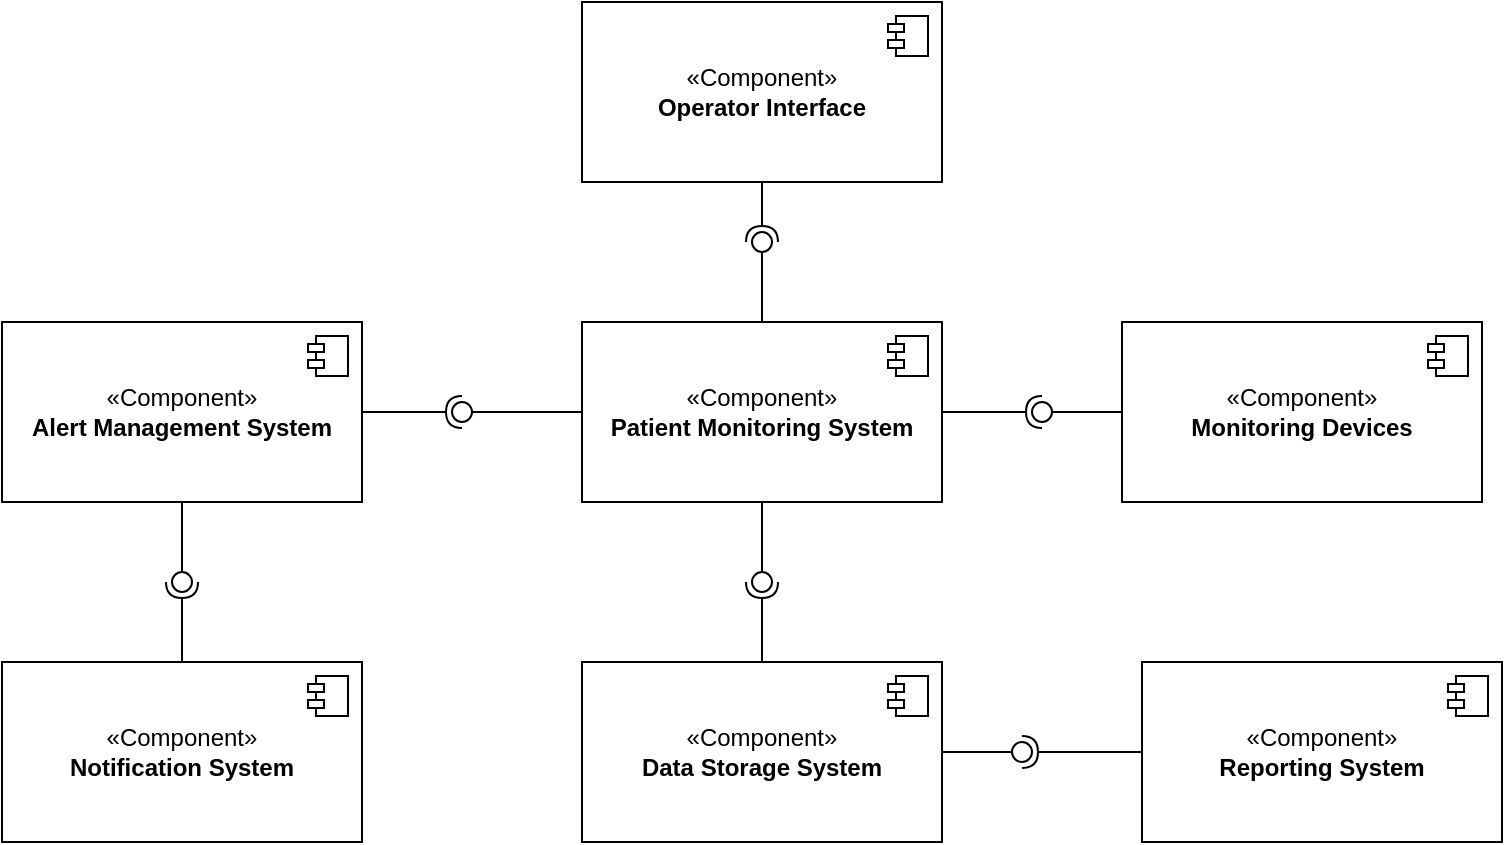 <mxfile version="24.8.3">
  <diagram name="Страница — 1" id="ga42qzcF0dYPDyCzxGdY">
    <mxGraphModel dx="880" dy="468" grid="1" gridSize="10" guides="1" tooltips="1" connect="1" arrows="1" fold="1" page="1" pageScale="1" pageWidth="827" pageHeight="1169" math="0" shadow="0">
      <root>
        <mxCell id="0" />
        <mxCell id="1" parent="0" />
        <mxCell id="_-qzljlEkIvBL5XPAo0N-1" value="«Component»&lt;br&gt;&lt;b&gt;Patient Monitoring System&lt;/b&gt;" style="html=1;dropTarget=0;whiteSpace=wrap;" vertex="1" parent="1">
          <mxGeometry x="340" y="180" width="180" height="90" as="geometry" />
        </mxCell>
        <mxCell id="_-qzljlEkIvBL5XPAo0N-2" value="" style="shape=module;jettyWidth=8;jettyHeight=4;" vertex="1" parent="_-qzljlEkIvBL5XPAo0N-1">
          <mxGeometry x="1" width="20" height="20" relative="1" as="geometry">
            <mxPoint x="-27" y="7" as="offset" />
          </mxGeometry>
        </mxCell>
        <mxCell id="_-qzljlEkIvBL5XPAo0N-3" value="«Component»&lt;br&gt;&lt;b&gt;Monitoring Devices&lt;/b&gt;" style="html=1;dropTarget=0;whiteSpace=wrap;" vertex="1" parent="1">
          <mxGeometry x="610" y="180" width="180" height="90" as="geometry" />
        </mxCell>
        <mxCell id="_-qzljlEkIvBL5XPAo0N-4" value="" style="shape=module;jettyWidth=8;jettyHeight=4;" vertex="1" parent="_-qzljlEkIvBL5XPAo0N-3">
          <mxGeometry x="1" width="20" height="20" relative="1" as="geometry">
            <mxPoint x="-27" y="7" as="offset" />
          </mxGeometry>
        </mxCell>
        <mxCell id="_-qzljlEkIvBL5XPAo0N-5" value="«Component»&lt;br&gt;&lt;b&gt;Data Storage System&lt;/b&gt;" style="html=1;dropTarget=0;whiteSpace=wrap;" vertex="1" parent="1">
          <mxGeometry x="340" y="350" width="180" height="90" as="geometry" />
        </mxCell>
        <mxCell id="_-qzljlEkIvBL5XPAo0N-6" value="" style="shape=module;jettyWidth=8;jettyHeight=4;" vertex="1" parent="_-qzljlEkIvBL5XPAo0N-5">
          <mxGeometry x="1" width="20" height="20" relative="1" as="geometry">
            <mxPoint x="-27" y="7" as="offset" />
          </mxGeometry>
        </mxCell>
        <mxCell id="_-qzljlEkIvBL5XPAo0N-7" value="«Component»&lt;br&gt;&lt;b&gt;Operator Interface&lt;/b&gt;" style="html=1;dropTarget=0;whiteSpace=wrap;" vertex="1" parent="1">
          <mxGeometry x="340" y="20" width="180" height="90" as="geometry" />
        </mxCell>
        <mxCell id="_-qzljlEkIvBL5XPAo0N-8" value="" style="shape=module;jettyWidth=8;jettyHeight=4;" vertex="1" parent="_-qzljlEkIvBL5XPAo0N-7">
          <mxGeometry x="1" width="20" height="20" relative="1" as="geometry">
            <mxPoint x="-27" y="7" as="offset" />
          </mxGeometry>
        </mxCell>
        <mxCell id="_-qzljlEkIvBL5XPAo0N-9" value="«Component»&lt;br&gt;&lt;b&gt;Notification System&lt;/b&gt;" style="html=1;dropTarget=0;whiteSpace=wrap;" vertex="1" parent="1">
          <mxGeometry x="50" y="350" width="180" height="90" as="geometry" />
        </mxCell>
        <mxCell id="_-qzljlEkIvBL5XPAo0N-10" value="" style="shape=module;jettyWidth=8;jettyHeight=4;" vertex="1" parent="_-qzljlEkIvBL5XPAo0N-9">
          <mxGeometry x="1" width="20" height="20" relative="1" as="geometry">
            <mxPoint x="-27" y="7" as="offset" />
          </mxGeometry>
        </mxCell>
        <mxCell id="_-qzljlEkIvBL5XPAo0N-11" value="«Component»&lt;br&gt;&lt;b&gt;Alert Management System&lt;/b&gt;" style="html=1;dropTarget=0;whiteSpace=wrap;" vertex="1" parent="1">
          <mxGeometry x="50" y="180" width="180" height="90" as="geometry" />
        </mxCell>
        <mxCell id="_-qzljlEkIvBL5XPAo0N-12" value="" style="shape=module;jettyWidth=8;jettyHeight=4;" vertex="1" parent="_-qzljlEkIvBL5XPAo0N-11">
          <mxGeometry x="1" width="20" height="20" relative="1" as="geometry">
            <mxPoint x="-27" y="7" as="offset" />
          </mxGeometry>
        </mxCell>
        <mxCell id="_-qzljlEkIvBL5XPAo0N-13" value="«Component»&lt;br&gt;&lt;b&gt;Reporting&amp;nbsp;System&lt;/b&gt;" style="html=1;dropTarget=0;whiteSpace=wrap;" vertex="1" parent="1">
          <mxGeometry x="620" y="350" width="180" height="90" as="geometry" />
        </mxCell>
        <mxCell id="_-qzljlEkIvBL5XPAo0N-14" value="" style="shape=module;jettyWidth=8;jettyHeight=4;" vertex="1" parent="_-qzljlEkIvBL5XPAo0N-13">
          <mxGeometry x="1" width="20" height="20" relative="1" as="geometry">
            <mxPoint x="-27" y="7" as="offset" />
          </mxGeometry>
        </mxCell>
        <mxCell id="_-qzljlEkIvBL5XPAo0N-16" value="" style="rounded=0;orthogonalLoop=1;jettySize=auto;html=1;endArrow=halfCircle;endFill=0;endSize=6;strokeWidth=1;sketch=0;exitX=0.5;exitY=0;exitDx=0;exitDy=0;" edge="1" parent="1" source="_-qzljlEkIvBL5XPAo0N-5">
          <mxGeometry relative="1" as="geometry">
            <mxPoint x="430" y="350" as="sourcePoint" />
            <mxPoint x="430" y="310" as="targetPoint" />
          </mxGeometry>
        </mxCell>
        <mxCell id="_-qzljlEkIvBL5XPAo0N-17" value="" style="rounded=0;orthogonalLoop=1;jettySize=auto;html=1;endArrow=oval;endFill=0;sketch=0;sourcePerimeterSpacing=0;targetPerimeterSpacing=0;endSize=10;exitX=0.5;exitY=1;exitDx=0;exitDy=0;" edge="1" parent="1" source="_-qzljlEkIvBL5XPAo0N-1">
          <mxGeometry relative="1" as="geometry">
            <mxPoint x="390" y="245" as="sourcePoint" />
            <mxPoint x="430" y="310" as="targetPoint" />
            <Array as="points" />
          </mxGeometry>
        </mxCell>
        <mxCell id="_-qzljlEkIvBL5XPAo0N-18" value="" style="ellipse;whiteSpace=wrap;html=1;align=center;aspect=fixed;fillColor=none;strokeColor=none;resizable=0;perimeter=centerPerimeter;rotatable=0;allowArrows=0;points=[];outlineConnect=1;" vertex="1" parent="1">
          <mxGeometry x="460" y="300" width="10" height="10" as="geometry" />
        </mxCell>
        <mxCell id="_-qzljlEkIvBL5XPAo0N-20" value="" style="rounded=0;orthogonalLoop=1;jettySize=auto;html=1;endArrow=halfCircle;endFill=0;endSize=6;strokeWidth=1;sketch=0;exitX=1;exitY=0.5;exitDx=0;exitDy=0;" edge="1" parent="1" source="_-qzljlEkIvBL5XPAo0N-1">
          <mxGeometry relative="1" as="geometry">
            <mxPoint x="540" y="190" as="sourcePoint" />
            <mxPoint x="570" y="225" as="targetPoint" />
          </mxGeometry>
        </mxCell>
        <mxCell id="_-qzljlEkIvBL5XPAo0N-21" value="" style="rounded=0;orthogonalLoop=1;jettySize=auto;html=1;endArrow=oval;endFill=0;sketch=0;sourcePerimeterSpacing=0;targetPerimeterSpacing=0;endSize=10;exitX=0;exitY=0.5;exitDx=0;exitDy=0;" edge="1" parent="1" source="_-qzljlEkIvBL5XPAo0N-3">
          <mxGeometry relative="1" as="geometry">
            <mxPoint x="390" y="245" as="sourcePoint" />
            <mxPoint x="570" y="225" as="targetPoint" />
          </mxGeometry>
        </mxCell>
        <mxCell id="_-qzljlEkIvBL5XPAo0N-22" value="" style="ellipse;whiteSpace=wrap;html=1;align=center;aspect=fixed;fillColor=none;strokeColor=none;resizable=0;perimeter=centerPerimeter;rotatable=0;allowArrows=0;points=[];outlineConnect=1;" vertex="1" parent="1">
          <mxGeometry x="405" y="240" width="10" height="10" as="geometry" />
        </mxCell>
        <mxCell id="_-qzljlEkIvBL5XPAo0N-24" value="" style="rounded=0;orthogonalLoop=1;jettySize=auto;html=1;endArrow=halfCircle;endFill=0;endSize=6;strokeWidth=1;sketch=0;exitX=0.5;exitY=1;exitDx=0;exitDy=0;" edge="1" parent="1" source="_-qzljlEkIvBL5XPAo0N-7">
          <mxGeometry relative="1" as="geometry">
            <mxPoint x="430" y="245" as="sourcePoint" />
            <mxPoint x="430" y="140" as="targetPoint" />
          </mxGeometry>
        </mxCell>
        <mxCell id="_-qzljlEkIvBL5XPAo0N-25" value="" style="rounded=0;orthogonalLoop=1;jettySize=auto;html=1;endArrow=oval;endFill=0;sketch=0;sourcePerimeterSpacing=0;targetPerimeterSpacing=0;endSize=10;exitX=0.5;exitY=0;exitDx=0;exitDy=0;" edge="1" parent="1" source="_-qzljlEkIvBL5XPAo0N-1">
          <mxGeometry relative="1" as="geometry">
            <mxPoint x="390" y="245" as="sourcePoint" />
            <mxPoint x="430" y="140" as="targetPoint" />
          </mxGeometry>
        </mxCell>
        <mxCell id="_-qzljlEkIvBL5XPAo0N-26" value="" style="ellipse;whiteSpace=wrap;html=1;align=center;aspect=fixed;fillColor=none;strokeColor=none;resizable=0;perimeter=centerPerimeter;rotatable=0;allowArrows=0;points=[];outlineConnect=1;" vertex="1" parent="1">
          <mxGeometry x="405" y="240" width="10" height="10" as="geometry" />
        </mxCell>
        <mxCell id="_-qzljlEkIvBL5XPAo0N-27" value="" style="rounded=0;orthogonalLoop=1;jettySize=auto;html=1;endArrow=halfCircle;endFill=0;endSize=6;strokeWidth=1;sketch=0;exitX=1;exitY=0.5;exitDx=0;exitDy=0;" edge="1" parent="1" source="_-qzljlEkIvBL5XPAo0N-11">
          <mxGeometry relative="1" as="geometry">
            <mxPoint x="430" y="245" as="sourcePoint" />
            <mxPoint x="280" y="225" as="targetPoint" />
          </mxGeometry>
        </mxCell>
        <mxCell id="_-qzljlEkIvBL5XPAo0N-28" value="" style="rounded=0;orthogonalLoop=1;jettySize=auto;html=1;endArrow=oval;endFill=0;sketch=0;sourcePerimeterSpacing=0;targetPerimeterSpacing=0;endSize=10;exitX=0;exitY=0.5;exitDx=0;exitDy=0;" edge="1" parent="1" source="_-qzljlEkIvBL5XPAo0N-1">
          <mxGeometry relative="1" as="geometry">
            <mxPoint x="390" y="245" as="sourcePoint" />
            <mxPoint x="280" y="225" as="targetPoint" />
          </mxGeometry>
        </mxCell>
        <mxCell id="_-qzljlEkIvBL5XPAo0N-29" value="" style="ellipse;whiteSpace=wrap;html=1;align=center;aspect=fixed;fillColor=none;strokeColor=none;resizable=0;perimeter=centerPerimeter;rotatable=0;allowArrows=0;points=[];outlineConnect=1;" vertex="1" parent="1">
          <mxGeometry x="405" y="240" width="10" height="10" as="geometry" />
        </mxCell>
        <mxCell id="_-qzljlEkIvBL5XPAo0N-30" value="" style="rounded=0;orthogonalLoop=1;jettySize=auto;html=1;endArrow=halfCircle;endFill=0;endSize=6;strokeWidth=1;sketch=0;exitX=0;exitY=0.5;exitDx=0;exitDy=0;" edge="1" parent="1" source="_-qzljlEkIvBL5XPAo0N-13">
          <mxGeometry relative="1" as="geometry">
            <mxPoint x="430" y="345" as="sourcePoint" />
            <mxPoint x="560" y="395" as="targetPoint" />
          </mxGeometry>
        </mxCell>
        <mxCell id="_-qzljlEkIvBL5XPAo0N-31" value="" style="rounded=0;orthogonalLoop=1;jettySize=auto;html=1;endArrow=oval;endFill=0;sketch=0;sourcePerimeterSpacing=0;targetPerimeterSpacing=0;endSize=10;exitX=1;exitY=0.5;exitDx=0;exitDy=0;" edge="1" parent="1" source="_-qzljlEkIvBL5XPAo0N-5">
          <mxGeometry relative="1" as="geometry">
            <mxPoint x="390" y="345" as="sourcePoint" />
            <mxPoint x="560" y="395" as="targetPoint" />
          </mxGeometry>
        </mxCell>
        <mxCell id="_-qzljlEkIvBL5XPAo0N-32" value="" style="ellipse;whiteSpace=wrap;html=1;align=center;aspect=fixed;fillColor=none;strokeColor=none;resizable=0;perimeter=centerPerimeter;rotatable=0;allowArrows=0;points=[];outlineConnect=1;" vertex="1" parent="1">
          <mxGeometry x="405" y="340" width="10" height="10" as="geometry" />
        </mxCell>
        <mxCell id="_-qzljlEkIvBL5XPAo0N-33" value="" style="rounded=0;orthogonalLoop=1;jettySize=auto;html=1;endArrow=halfCircle;endFill=0;endSize=6;strokeWidth=1;sketch=0;exitX=0.5;exitY=0;exitDx=0;exitDy=0;" edge="1" parent="1" source="_-qzljlEkIvBL5XPAo0N-9">
          <mxGeometry relative="1" as="geometry">
            <mxPoint x="430" y="245" as="sourcePoint" />
            <mxPoint x="140" y="310" as="targetPoint" />
          </mxGeometry>
        </mxCell>
        <mxCell id="_-qzljlEkIvBL5XPAo0N-34" value="" style="rounded=0;orthogonalLoop=1;jettySize=auto;html=1;endArrow=oval;endFill=0;sketch=0;sourcePerimeterSpacing=0;targetPerimeterSpacing=0;endSize=10;exitX=0.5;exitY=1;exitDx=0;exitDy=0;" edge="1" parent="1" source="_-qzljlEkIvBL5XPAo0N-11">
          <mxGeometry relative="1" as="geometry">
            <mxPoint x="390" y="245" as="sourcePoint" />
            <mxPoint x="140" y="310" as="targetPoint" />
          </mxGeometry>
        </mxCell>
        <mxCell id="_-qzljlEkIvBL5XPAo0N-35" value="" style="ellipse;whiteSpace=wrap;html=1;align=center;aspect=fixed;fillColor=none;strokeColor=none;resizable=0;perimeter=centerPerimeter;rotatable=0;allowArrows=0;points=[];outlineConnect=1;" vertex="1" parent="1">
          <mxGeometry x="405" y="240" width="10" height="10" as="geometry" />
        </mxCell>
      </root>
    </mxGraphModel>
  </diagram>
</mxfile>

